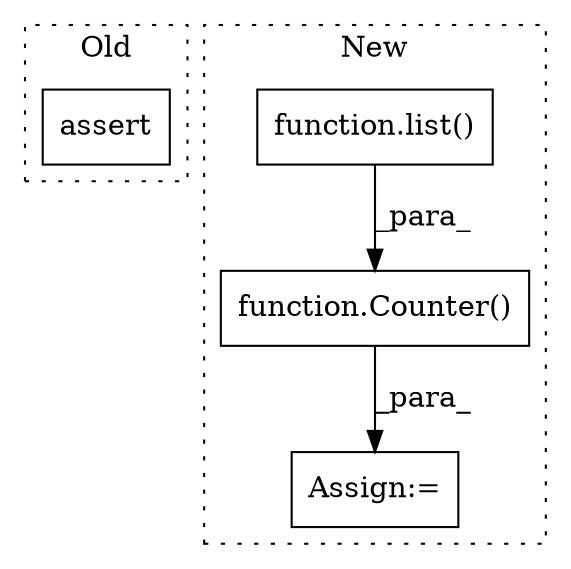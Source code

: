 digraph G {
subgraph cluster0 {
1 [label="assert" a="65" s="3701" l="7" shape="box"];
label = "Old";
style="dotted";
}
subgraph cluster1 {
2 [label="function.Counter()" a="75" s="3328,3371" l="8,1" shape="box"];
3 [label="function.list()" a="75" s="3336,3370" l="5,1" shape="box"];
4 [label="Assign:=" a="68" s="3325" l="3" shape="box"];
label = "New";
style="dotted";
}
2 -> 4 [label="_para_"];
3 -> 2 [label="_para_"];
}